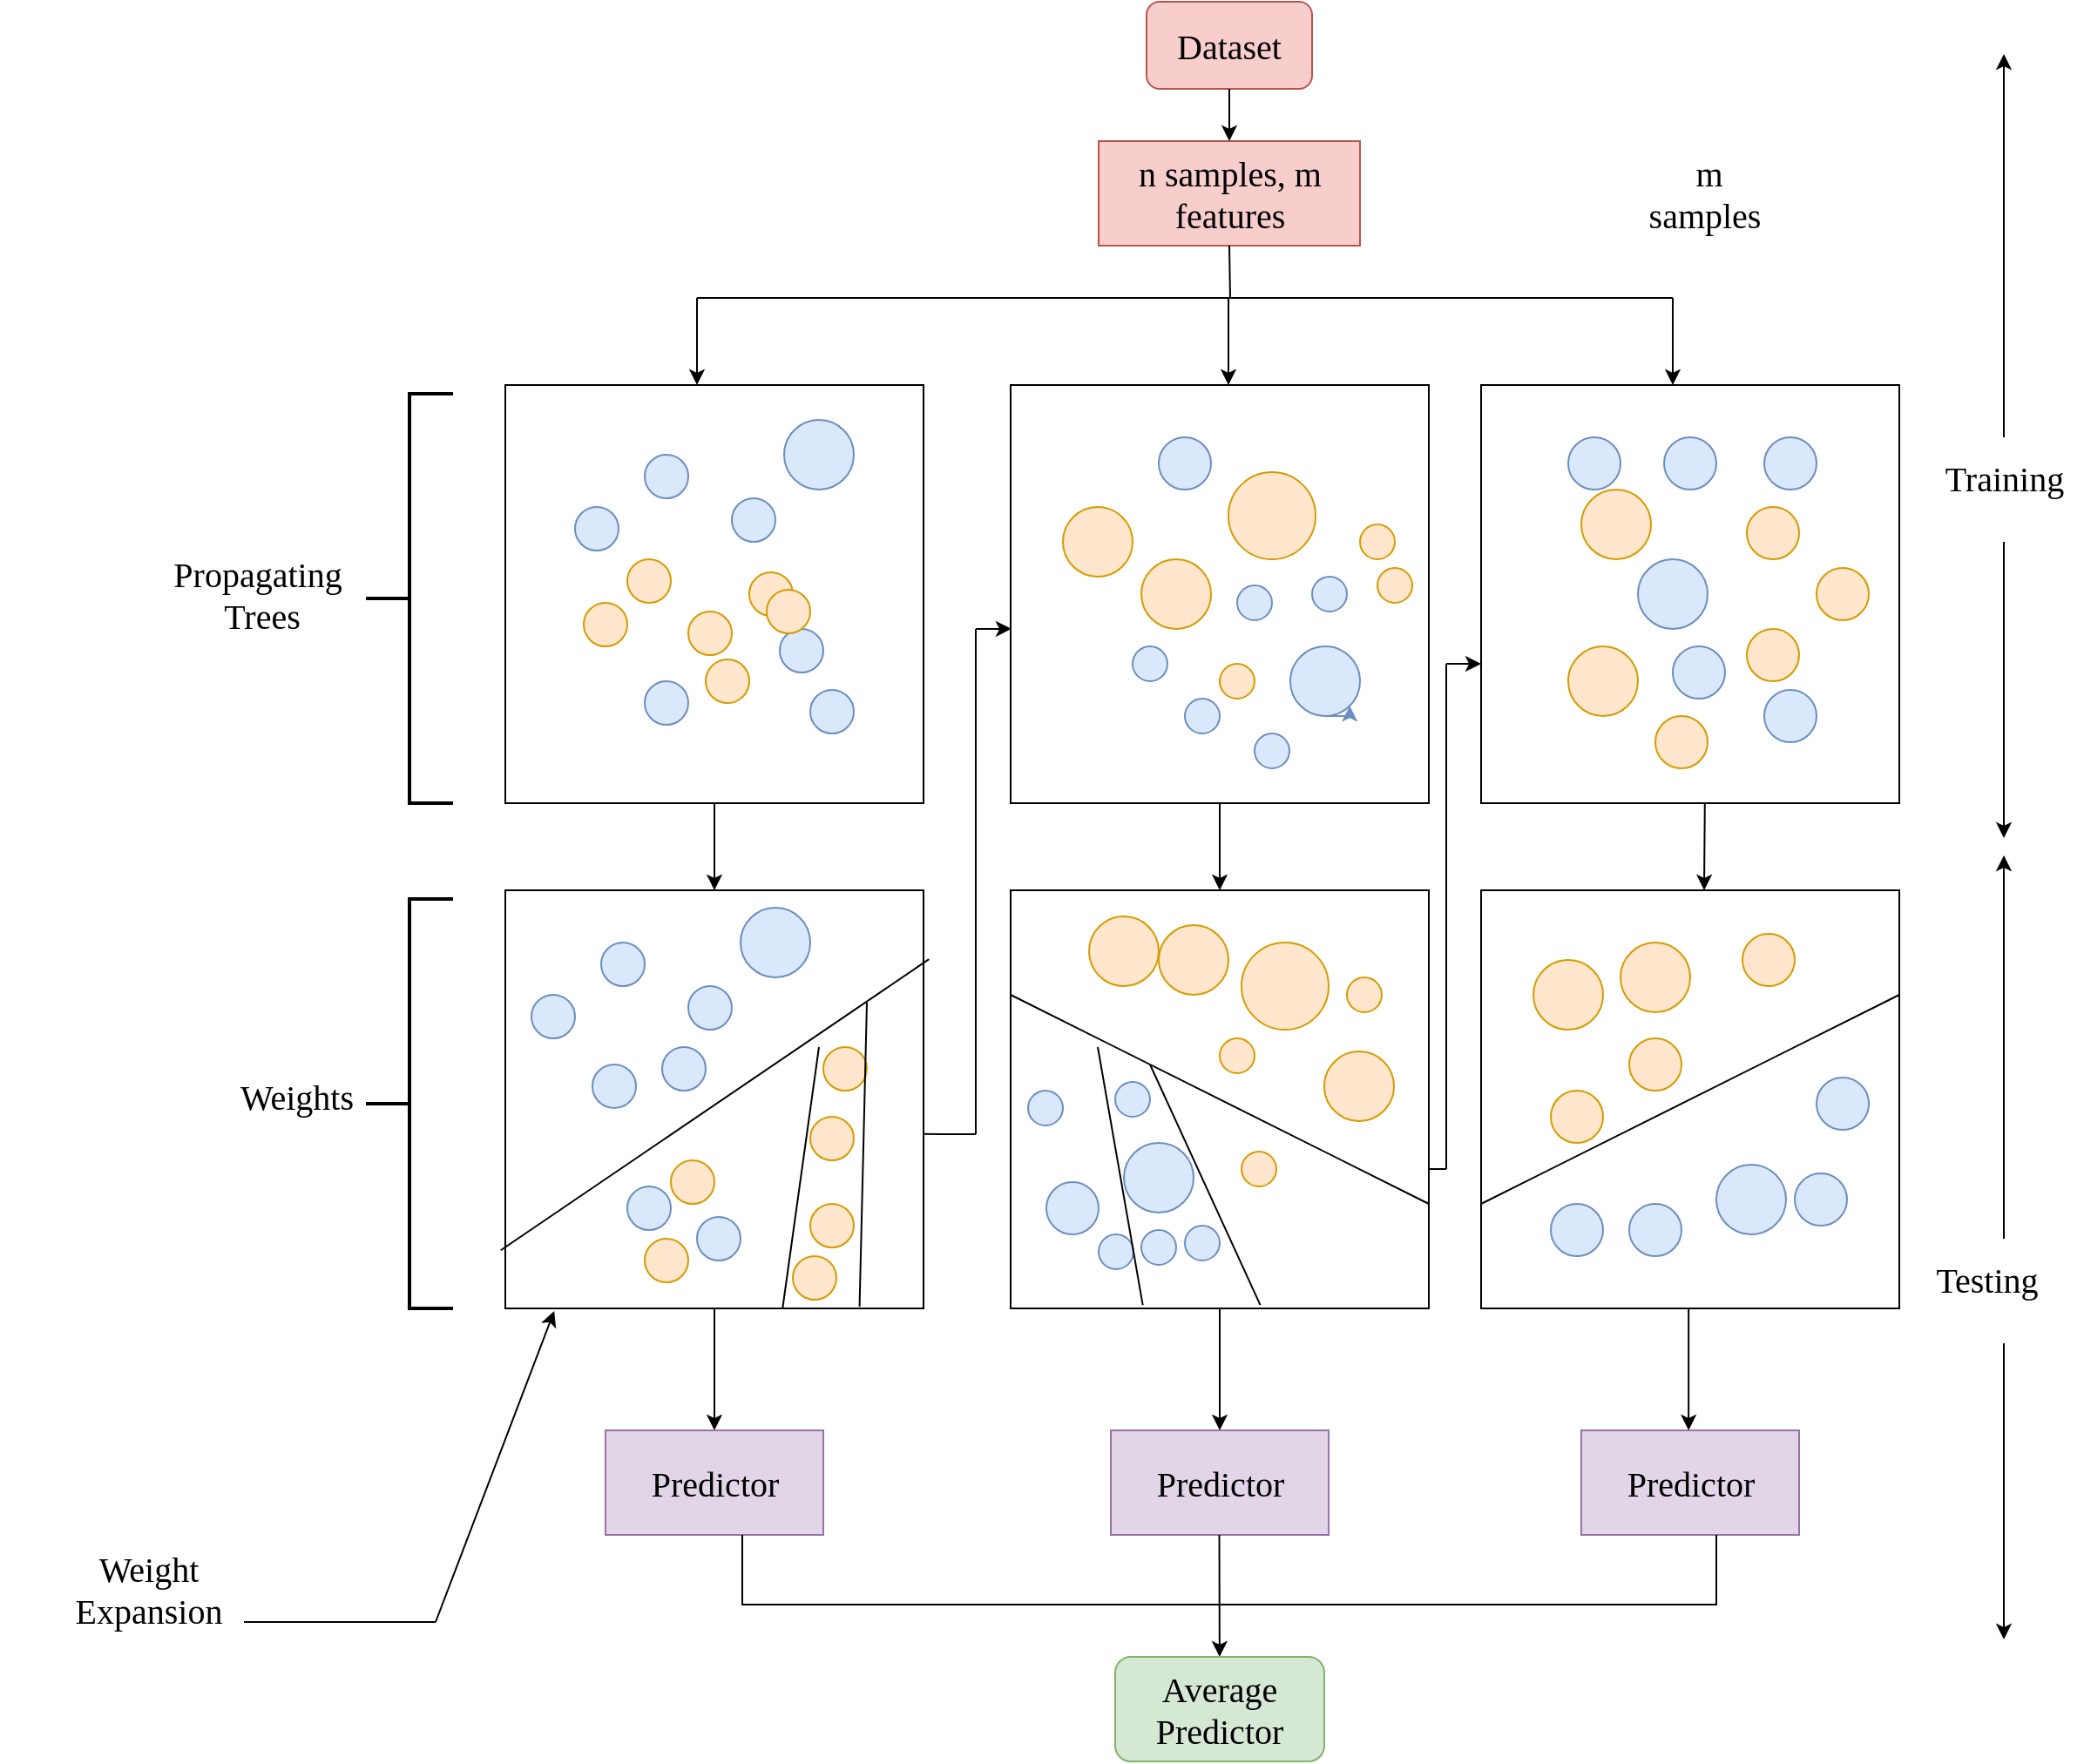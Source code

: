 <mxfile version="24.7.12" pages="2">
  <diagram name="Page-1" id="Qrdw0MIIWuwi0-q94t0X">
    <mxGraphModel grid="1" page="1" gridSize="10" guides="1" tooltips="1" connect="1" arrows="1" fold="1" pageScale="1" pageWidth="850" pageHeight="1100" math="0" shadow="0">
      <root>
        <mxCell id="0" />
        <mxCell id="1" parent="0" />
        <mxCell id="Gk5NOX8_olLhDDps-DHP-2" value="&lt;font face=&quot;Times New Roman&quot;&gt;&lt;span style=&quot;font-size: 20px;&quot;&gt;n samples, m features&lt;/span&gt;&lt;/font&gt;" style="rounded=0;whiteSpace=wrap;html=1;fillColor=#f8cecc;strokeColor=#b85450;" vertex="1" parent="1">
          <mxGeometry x="350.5" y="130" width="150" height="60" as="geometry" />
        </mxCell>
        <mxCell id="Gk5NOX8_olLhDDps-DHP-3" value="&lt;font face=&quot;Times New Roman&quot;&gt;&lt;span style=&quot;font-size: 20px;&quot;&gt;Dataset&lt;/span&gt;&lt;/font&gt;" style="rounded=1;whiteSpace=wrap;html=1;fillColor=#f8cecc;strokeColor=#b85450;" vertex="1" parent="1">
          <mxGeometry x="378" y="50" width="95" height="50" as="geometry" />
        </mxCell>
        <mxCell id="Gk5NOX8_olLhDDps-DHP-4" value="" style="endArrow=none;html=1;rounded=0;entryX=0.5;entryY=1;entryDx=0;entryDy=0;" edge="1" parent="1" target="Gk5NOX8_olLhDDps-DHP-2">
          <mxGeometry width="50" height="50" relative="1" as="geometry">
            <mxPoint x="426" y="220" as="sourcePoint" />
            <mxPoint x="450" y="200" as="targetPoint" />
          </mxGeometry>
        </mxCell>
        <mxCell id="Gk5NOX8_olLhDDps-DHP-5" value="" style="endArrow=none;html=1;rounded=0;" edge="1" parent="1">
          <mxGeometry width="50" height="50" relative="1" as="geometry">
            <mxPoint x="120" y="220" as="sourcePoint" />
            <mxPoint x="680" y="220" as="targetPoint" />
          </mxGeometry>
        </mxCell>
        <mxCell id="Gk5NOX8_olLhDDps-DHP-7" value="" style="endArrow=classic;html=1;rounded=0;" edge="1" parent="1">
          <mxGeometry width="50" height="50" relative="1" as="geometry">
            <mxPoint x="425" y="220" as="sourcePoint" />
            <mxPoint x="425" y="270" as="targetPoint" />
          </mxGeometry>
        </mxCell>
        <mxCell id="Gk5NOX8_olLhDDps-DHP-8" value="" style="endArrow=classic;html=1;rounded=0;" edge="1" parent="1">
          <mxGeometry width="50" height="50" relative="1" as="geometry">
            <mxPoint x="680" y="220" as="sourcePoint" />
            <mxPoint x="680" y="270" as="targetPoint" />
          </mxGeometry>
        </mxCell>
        <mxCell id="Gk5NOX8_olLhDDps-DHP-9" value="" style="endArrow=classic;html=1;rounded=0;" edge="1" parent="1">
          <mxGeometry width="50" height="50" relative="1" as="geometry">
            <mxPoint x="120" y="220" as="sourcePoint" />
            <mxPoint x="120" y="270" as="targetPoint" />
          </mxGeometry>
        </mxCell>
        <mxCell id="Gk5NOX8_olLhDDps-DHP-10" value="" style="whiteSpace=wrap;html=1;aspect=fixed;" vertex="1" parent="1">
          <mxGeometry x="10" y="270" width="240" height="240" as="geometry" />
        </mxCell>
        <mxCell id="Gk5NOX8_olLhDDps-DHP-11" value="" style="whiteSpace=wrap;html=1;aspect=fixed;" vertex="1" parent="1">
          <mxGeometry x="300" y="270" width="240" height="240" as="geometry" />
        </mxCell>
        <mxCell id="Gk5NOX8_olLhDDps-DHP-12" value="" style="whiteSpace=wrap;html=1;aspect=fixed;" vertex="1" parent="1">
          <mxGeometry x="570" y="270" width="240" height="240" as="geometry" />
        </mxCell>
        <mxCell id="Gk5NOX8_olLhDDps-DHP-13" value="" style="endArrow=classic;html=1;rounded=0;exitX=0.5;exitY=1;exitDx=0;exitDy=0;entryX=0.5;entryY=0;entryDx=0;entryDy=0;" edge="1" parent="1" source="Gk5NOX8_olLhDDps-DHP-3" target="Gk5NOX8_olLhDDps-DHP-2">
          <mxGeometry width="50" height="50" relative="1" as="geometry">
            <mxPoint x="400" y="250" as="sourcePoint" />
            <mxPoint x="450" y="200" as="targetPoint" />
          </mxGeometry>
        </mxCell>
        <mxCell id="Gk5NOX8_olLhDDps-DHP-14" value="" style="whiteSpace=wrap;html=1;aspect=fixed;" vertex="1" parent="1">
          <mxGeometry x="10" y="560" width="240" height="240" as="geometry" />
        </mxCell>
        <mxCell id="Gk5NOX8_olLhDDps-DHP-15" value="" style="whiteSpace=wrap;html=1;aspect=fixed;" vertex="1" parent="1">
          <mxGeometry x="300" y="560" width="240" height="240" as="geometry" />
        </mxCell>
        <mxCell id="Gk5NOX8_olLhDDps-DHP-16" value="" style="whiteSpace=wrap;html=1;aspect=fixed;" vertex="1" parent="1">
          <mxGeometry x="570" y="560" width="240" height="240" as="geometry" />
        </mxCell>
        <mxCell id="Gk5NOX8_olLhDDps-DHP-17" value="" style="endArrow=classic;html=1;rounded=0;exitX=0.5;exitY=1;exitDx=0;exitDy=0;entryX=0.5;entryY=0;entryDx=0;entryDy=0;" edge="1" parent="1" source="Gk5NOX8_olLhDDps-DHP-10" target="Gk5NOX8_olLhDDps-DHP-14">
          <mxGeometry width="50" height="50" relative="1" as="geometry">
            <mxPoint x="220" y="460" as="sourcePoint" />
            <mxPoint x="270" y="410" as="targetPoint" />
          </mxGeometry>
        </mxCell>
        <mxCell id="Gk5NOX8_olLhDDps-DHP-18" value="" style="endArrow=classic;html=1;rounded=0;exitX=0.5;exitY=1;exitDx=0;exitDy=0;" edge="1" parent="1" source="Gk5NOX8_olLhDDps-DHP-11" target="Gk5NOX8_olLhDDps-DHP-15">
          <mxGeometry width="50" height="50" relative="1" as="geometry">
            <mxPoint x="140" y="520" as="sourcePoint" />
            <mxPoint x="140" y="570" as="targetPoint" />
          </mxGeometry>
        </mxCell>
        <mxCell id="Gk5NOX8_olLhDDps-DHP-19" value="" style="endArrow=classic;html=1;rounded=0;exitX=0.535;exitY=0.998;exitDx=0;exitDy=0;exitPerimeter=0;" edge="1" parent="1" source="Gk5NOX8_olLhDDps-DHP-12">
          <mxGeometry width="50" height="50" relative="1" as="geometry">
            <mxPoint x="710" y="512" as="sourcePoint" />
            <mxPoint x="698" y="560" as="targetPoint" />
          </mxGeometry>
        </mxCell>
        <mxCell id="Gk5NOX8_olLhDDps-DHP-20" value="" style="endArrow=classic;html=1;rounded=0;entryX=0.002;entryY=0.583;entryDx=0;entryDy=0;entryPerimeter=0;" edge="1" parent="1" target="Gk5NOX8_olLhDDps-DHP-11">
          <mxGeometry width="50" height="50" relative="1" as="geometry">
            <mxPoint x="280" y="410" as="sourcePoint" />
            <mxPoint x="300" y="420" as="targetPoint" />
          </mxGeometry>
        </mxCell>
        <mxCell id="Gk5NOX8_olLhDDps-DHP-21" value="" style="endArrow=classic;html=1;rounded=0;exitX=0.5;exitY=1;exitDx=0;exitDy=0;" edge="1" parent="1" source="Gk5NOX8_olLhDDps-DHP-14">
          <mxGeometry width="50" height="50" relative="1" as="geometry">
            <mxPoint x="470" y="550" as="sourcePoint" />
            <mxPoint x="130" y="870" as="targetPoint" />
          </mxGeometry>
        </mxCell>
        <mxCell id="Gk5NOX8_olLhDDps-DHP-23" value="" style="endArrow=none;html=1;rounded=0;exitX=0.998;exitY=0.583;exitDx=0;exitDy=0;exitPerimeter=0;" edge="1" parent="1" source="Gk5NOX8_olLhDDps-DHP-14">
          <mxGeometry width="50" height="50" relative="1" as="geometry">
            <mxPoint x="460" y="620" as="sourcePoint" />
            <mxPoint x="280" y="700" as="targetPoint" />
            <Array as="points">
              <mxPoint x="260" y="700" />
            </Array>
          </mxGeometry>
        </mxCell>
        <mxCell id="Gk5NOX8_olLhDDps-DHP-26" value="" style="endArrow=none;html=1;rounded=0;" edge="1" parent="1">
          <mxGeometry width="50" height="50" relative="1" as="geometry">
            <mxPoint x="280" y="700" as="sourcePoint" />
            <mxPoint x="280" y="410" as="targetPoint" />
          </mxGeometry>
        </mxCell>
        <mxCell id="Gk5NOX8_olLhDDps-DHP-27" value="" style="endArrow=none;html=1;rounded=0;" edge="1" parent="1">
          <mxGeometry width="50" height="50" relative="1" as="geometry">
            <mxPoint x="540" y="720" as="sourcePoint" />
            <mxPoint x="550" y="720" as="targetPoint" />
            <Array as="points" />
          </mxGeometry>
        </mxCell>
        <mxCell id="Gk5NOX8_olLhDDps-DHP-28" value="" style="endArrow=none;html=1;rounded=0;" edge="1" parent="1">
          <mxGeometry width="50" height="50" relative="1" as="geometry">
            <mxPoint x="550" y="720" as="sourcePoint" />
            <mxPoint x="550" y="430" as="targetPoint" />
          </mxGeometry>
        </mxCell>
        <mxCell id="Gk5NOX8_olLhDDps-DHP-29" value="" style="endArrow=classic;html=1;rounded=0;entryX=0.002;entryY=0.583;entryDx=0;entryDy=0;entryPerimeter=0;" edge="1" parent="1">
          <mxGeometry width="50" height="50" relative="1" as="geometry">
            <mxPoint x="550" y="430" as="sourcePoint" />
            <mxPoint x="570" y="430" as="targetPoint" />
          </mxGeometry>
        </mxCell>
        <mxCell id="Gk5NOX8_olLhDDps-DHP-30" value="" style="endArrow=classic;html=1;rounded=0;exitX=0.5;exitY=1;exitDx=0;exitDy=0;" edge="1" parent="1" source="Gk5NOX8_olLhDDps-DHP-15">
          <mxGeometry width="50" height="50" relative="1" as="geometry">
            <mxPoint x="140" y="810" as="sourcePoint" />
            <mxPoint x="420" y="870" as="targetPoint" />
          </mxGeometry>
        </mxCell>
        <mxCell id="Gk5NOX8_olLhDDps-DHP-32" value="" style="endArrow=classic;html=1;rounded=0;exitX=0.5;exitY=1;exitDx=0;exitDy=0;" edge="1" parent="1">
          <mxGeometry width="50" height="50" relative="1" as="geometry">
            <mxPoint x="689.09" y="800" as="sourcePoint" />
            <mxPoint x="689.09" y="870" as="targetPoint" />
          </mxGeometry>
        </mxCell>
        <mxCell id="Gk5NOX8_olLhDDps-DHP-33" value="&lt;span style=&quot;font-family: &amp;quot;Times New Roman&amp;quot;; font-size: 20px;&quot;&gt;Predictor&lt;/span&gt;" style="rounded=0;whiteSpace=wrap;html=1;fillColor=#e1d5e7;strokeColor=#9673a6;" vertex="1" parent="1">
          <mxGeometry x="357.5" y="870" width="125" height="60" as="geometry" />
        </mxCell>
        <mxCell id="Gk5NOX8_olLhDDps-DHP-34" value="&lt;span style=&quot;font-family: &amp;quot;Times New Roman&amp;quot;; font-size: 20px;&quot;&gt;Predictor&lt;/span&gt;" style="rounded=0;whiteSpace=wrap;html=1;fillColor=#e1d5e7;strokeColor=#9673a6;" vertex="1" parent="1">
          <mxGeometry x="627.5" y="870" width="125" height="60" as="geometry" />
        </mxCell>
        <mxCell id="Gk5NOX8_olLhDDps-DHP-35" value="&lt;font face=&quot;Times New Roman&quot; style=&quot;font-size: 20px;&quot;&gt;Predictor&lt;/font&gt;" style="rounded=0;whiteSpace=wrap;html=1;fillColor=#e1d5e7;strokeColor=#9673a6;" vertex="1" parent="1">
          <mxGeometry x="67.5" y="870" width="125" height="60" as="geometry" />
        </mxCell>
        <mxCell id="Gk5NOX8_olLhDDps-DHP-36" value="" style="endArrow=none;html=1;rounded=0;" edge="1" parent="1">
          <mxGeometry width="50" height="50" relative="1" as="geometry">
            <mxPoint x="145.5" y="970" as="sourcePoint" />
            <mxPoint x="705.5" y="970" as="targetPoint" />
          </mxGeometry>
        </mxCell>
        <mxCell id="Gk5NOX8_olLhDDps-DHP-37" value="" style="endArrow=none;html=1;rounded=0;" edge="1" parent="1">
          <mxGeometry width="50" height="50" relative="1" as="geometry">
            <mxPoint x="705" y="930" as="sourcePoint" />
            <mxPoint x="705" y="970" as="targetPoint" />
          </mxGeometry>
        </mxCell>
        <mxCell id="Gk5NOX8_olLhDDps-DHP-38" value="" style="endArrow=none;html=1;rounded=0;" edge="1" parent="1">
          <mxGeometry width="50" height="50" relative="1" as="geometry">
            <mxPoint x="146" y="930" as="sourcePoint" />
            <mxPoint x="146" y="970" as="targetPoint" />
          </mxGeometry>
        </mxCell>
        <mxCell id="Gk5NOX8_olLhDDps-DHP-40" value="" style="endArrow=classic;html=1;rounded=0;exitX=0.5;exitY=1;exitDx=0;exitDy=0;" edge="1" parent="1" target="Gk5NOX8_olLhDDps-DHP-41">
          <mxGeometry width="50" height="50" relative="1" as="geometry">
            <mxPoint x="419.76" y="930" as="sourcePoint" />
            <mxPoint x="419.76" y="1000" as="targetPoint" />
          </mxGeometry>
        </mxCell>
        <mxCell id="Gk5NOX8_olLhDDps-DHP-41" value="&lt;span style=&quot;font-family: &amp;quot;Times New Roman&amp;quot;; font-size: 20px;&quot;&gt;Average Predictor&lt;/span&gt;" style="rounded=1;whiteSpace=wrap;html=1;fillColor=#d5e8d4;strokeColor=#82b366;" vertex="1" parent="1">
          <mxGeometry x="360" y="1000" width="120" height="60" as="geometry" />
        </mxCell>
        <mxCell id="Gk5NOX8_olLhDDps-DHP-42" value="" style="ellipse;whiteSpace=wrap;html=1;aspect=fixed;fillColor=#ffe6cc;strokeColor=#d79b00;" vertex="1" parent="1">
          <mxGeometry x="420" y="430" width="20" height="20" as="geometry" />
        </mxCell>
        <mxCell id="Gk5NOX8_olLhDDps-DHP-43" value="" style="ellipse;whiteSpace=wrap;html=1;aspect=fixed;fillColor=#dae8fc;strokeColor=#6c8ebf;" vertex="1" parent="1">
          <mxGeometry x="460.5" y="420" width="40" height="40" as="geometry" />
        </mxCell>
        <mxCell id="Gk5NOX8_olLhDDps-DHP-45" value="" style="ellipse;whiteSpace=wrap;html=1;aspect=fixed;fillColor=#dae8fc;strokeColor=#6c8ebf;" vertex="1" parent="1">
          <mxGeometry x="370" y="420" width="20" height="20" as="geometry" />
        </mxCell>
        <mxCell id="Gk5NOX8_olLhDDps-DHP-47" value="" style="ellipse;whiteSpace=wrap;html=1;aspect=fixed;fillColor=#dae8fc;strokeColor=#6c8ebf;" vertex="1" parent="1">
          <mxGeometry x="400" y="450" width="20" height="20" as="geometry" />
        </mxCell>
        <mxCell id="Gk5NOX8_olLhDDps-DHP-49" value="" style="ellipse;whiteSpace=wrap;html=1;aspect=fixed;fillColor=#ffe6cc;strokeColor=#d79b00;" vertex="1" parent="1">
          <mxGeometry x="425" y="320" width="50" height="50" as="geometry" />
        </mxCell>
        <mxCell id="Gk5NOX8_olLhDDps-DHP-50" value="" style="ellipse;whiteSpace=wrap;html=1;aspect=fixed;fillColor=#dae8fc;strokeColor=#6c8ebf;" vertex="1" parent="1">
          <mxGeometry x="385" y="300" width="30" height="30" as="geometry" />
        </mxCell>
        <mxCell id="Gk5NOX8_olLhDDps-DHP-51" value="" style="ellipse;whiteSpace=wrap;html=1;aspect=fixed;fillColor=#ffe6cc;strokeColor=#d79b00;" vertex="1" parent="1">
          <mxGeometry x="330" y="340" width="40" height="40" as="geometry" />
        </mxCell>
        <mxCell id="Gk5NOX8_olLhDDps-DHP-52" value="" style="ellipse;whiteSpace=wrap;html=1;aspect=fixed;fillColor=#dae8fc;strokeColor=#6c8ebf;" vertex="1" parent="1">
          <mxGeometry x="440" y="470" width="20" height="20" as="geometry" />
        </mxCell>
        <mxCell id="Gk5NOX8_olLhDDps-DHP-53" value="" style="ellipse;whiteSpace=wrap;html=1;aspect=fixed;fillColor=#ffe6cc;strokeColor=#d79b00;" vertex="1" parent="1">
          <mxGeometry x="375" y="370" width="40" height="40" as="geometry" />
        </mxCell>
        <mxCell id="Gk5NOX8_olLhDDps-DHP-54" value="" style="ellipse;whiteSpace=wrap;html=1;aspect=fixed;fillColor=#ffe6cc;strokeColor=#d79b00;" vertex="1" parent="1">
          <mxGeometry x="627.5" y="330" width="40" height="40" as="geometry" />
        </mxCell>
        <mxCell id="Gk5NOX8_olLhDDps-DHP-55" value="" style="ellipse;whiteSpace=wrap;html=1;aspect=fixed;fillColor=#dae8fc;strokeColor=#6c8ebf;" vertex="1" parent="1">
          <mxGeometry x="660" y="370" width="40" height="40" as="geometry" />
        </mxCell>
        <mxCell id="Gk5NOX8_olLhDDps-DHP-56" value="" style="ellipse;whiteSpace=wrap;html=1;aspect=fixed;fillColor=#ffe6cc;strokeColor=#d79b00;direction=north;" vertex="1" parent="1">
          <mxGeometry x="620" y="420" width="40" height="40" as="geometry" />
        </mxCell>
        <mxCell id="Gk5NOX8_olLhDDps-DHP-57" value="" style="ellipse;whiteSpace=wrap;html=1;aspect=fixed;fillColor=#dae8fc;strokeColor=#6c8ebf;" vertex="1" parent="1">
          <mxGeometry x="680" y="420" width="30" height="30" as="geometry" />
        </mxCell>
        <mxCell id="Gk5NOX8_olLhDDps-DHP-58" value="" style="ellipse;whiteSpace=wrap;html=1;aspect=fixed;fillColor=#ffe6cc;strokeColor=#d79b00;" vertex="1" parent="1">
          <mxGeometry x="722.5" y="410" width="30" height="30" as="geometry" />
        </mxCell>
        <mxCell id="Gk5NOX8_olLhDDps-DHP-59" value="" style="ellipse;whiteSpace=wrap;html=1;aspect=fixed;fillColor=#dae8fc;strokeColor=#6c8ebf;" vertex="1" parent="1">
          <mxGeometry x="732.5" y="445" width="30" height="30" as="geometry" />
        </mxCell>
        <mxCell id="Gk5NOX8_olLhDDps-DHP-60" value="" style="ellipse;whiteSpace=wrap;html=1;aspect=fixed;fillColor=#ffe6cc;strokeColor=#d79b00;" vertex="1" parent="1">
          <mxGeometry x="722.5" y="340" width="30" height="30" as="geometry" />
        </mxCell>
        <mxCell id="Gk5NOX8_olLhDDps-DHP-61" value="" style="ellipse;whiteSpace=wrap;html=1;aspect=fixed;fillColor=#dae8fc;strokeColor=#6c8ebf;" vertex="1" parent="1">
          <mxGeometry x="675" y="300" width="30" height="30" as="geometry" />
        </mxCell>
        <mxCell id="Gk5NOX8_olLhDDps-DHP-62" value="" style="ellipse;whiteSpace=wrap;html=1;aspect=fixed;fillColor=#dae8fc;strokeColor=#6c8ebf;" vertex="1" parent="1">
          <mxGeometry x="620" y="300" width="30" height="30" as="geometry" />
        </mxCell>
        <mxCell id="Gk5NOX8_olLhDDps-DHP-63" value="" style="ellipse;whiteSpace=wrap;html=1;aspect=fixed;fillColor=#dae8fc;strokeColor=#6c8ebf;" vertex="1" parent="1">
          <mxGeometry x="732.5" y="300" width="30" height="30" as="geometry" />
        </mxCell>
        <mxCell id="Gk5NOX8_olLhDDps-DHP-64" value="" style="ellipse;whiteSpace=wrap;html=1;aspect=fixed;fillColor=#ffe6cc;strokeColor=#d79b00;" vertex="1" parent="1">
          <mxGeometry x="762.5" y="375" width="30" height="30" as="geometry" />
        </mxCell>
        <mxCell id="Gk5NOX8_olLhDDps-DHP-65" value="" style="ellipse;whiteSpace=wrap;html=1;aspect=fixed;fillColor=#ffe6cc;strokeColor=#d79b00;" vertex="1" parent="1">
          <mxGeometry x="670" y="460" width="30" height="30" as="geometry" />
        </mxCell>
        <mxCell id="Gk5NOX8_olLhDDps-DHP-66" value="" style="ellipse;whiteSpace=wrap;html=1;aspect=fixed;fillColor=#dae8fc;strokeColor=#6c8ebf;" vertex="1" parent="1">
          <mxGeometry x="430" y="385" width="20" height="20" as="geometry" />
        </mxCell>
        <mxCell id="Gk5NOX8_olLhDDps-DHP-67" value="" style="ellipse;whiteSpace=wrap;html=1;aspect=fixed;fillColor=#dae8fc;strokeColor=#6c8ebf;" vertex="1" parent="1">
          <mxGeometry x="473" y="380" width="20" height="20" as="geometry" />
        </mxCell>
        <mxCell id="Gk5NOX8_olLhDDps-DHP-68" value="" style="ellipse;whiteSpace=wrap;html=1;aspect=fixed;fillColor=#ffe6cc;strokeColor=#d79b00;" vertex="1" parent="1">
          <mxGeometry x="500.5" y="350" width="20" height="20" as="geometry" />
        </mxCell>
        <mxCell id="Gk5NOX8_olLhDDps-DHP-69" value="" style="ellipse;whiteSpace=wrap;html=1;aspect=fixed;fillColor=#ffe6cc;strokeColor=#d79b00;" vertex="1" parent="1">
          <mxGeometry x="510.5" y="375" width="20" height="20" as="geometry" />
        </mxCell>
        <mxCell id="Gk5NOX8_olLhDDps-DHP-70" value="" style="ellipse;whiteSpace=wrap;html=1;aspect=fixed;fillColor=#dae8fc;strokeColor=#6c8ebf;" vertex="1" parent="1">
          <mxGeometry x="170" y="290" width="40" height="40" as="geometry" />
        </mxCell>
        <mxCell id="Gk5NOX8_olLhDDps-DHP-71" value="" style="ellipse;whiteSpace=wrap;html=1;aspect=fixed;fillColor=#dae8fc;strokeColor=#6c8ebf;" vertex="1" parent="1">
          <mxGeometry x="140" y="335" width="25" height="25" as="geometry" />
        </mxCell>
        <mxCell id="Gk5NOX8_olLhDDps-DHP-72" value="" style="ellipse;whiteSpace=wrap;html=1;aspect=fixed;fillColor=#ffe6cc;strokeColor=#d79b00;" vertex="1" parent="1">
          <mxGeometry x="150" y="377.5" width="25" height="25" as="geometry" />
        </mxCell>
        <mxCell id="Gk5NOX8_olLhDDps-DHP-73" value="" style="ellipse;whiteSpace=wrap;html=1;aspect=fixed;fillColor=#dae8fc;strokeColor=#6c8ebf;" vertex="1" parent="1">
          <mxGeometry x="167.5" y="410" width="25" height="25" as="geometry" />
        </mxCell>
        <mxCell id="Gk5NOX8_olLhDDps-DHP-74" value="" style="ellipse;whiteSpace=wrap;html=1;aspect=fixed;fillColor=#dae8fc;strokeColor=#6c8ebf;" vertex="1" parent="1">
          <mxGeometry x="185" y="445" width="25" height="25" as="geometry" />
        </mxCell>
        <mxCell id="Gk5NOX8_olLhDDps-DHP-75" value="" style="ellipse;whiteSpace=wrap;html=1;aspect=fixed;fillColor=#ffe6cc;strokeColor=#d79b00;" vertex="1" parent="1">
          <mxGeometry x="115" y="400" width="25" height="25" as="geometry" />
        </mxCell>
        <mxCell id="Gk5NOX8_olLhDDps-DHP-76" value="" style="ellipse;whiteSpace=wrap;html=1;aspect=fixed;fillColor=#dae8fc;strokeColor=#6c8ebf;" vertex="1" parent="1">
          <mxGeometry x="90" y="440" width="25" height="25" as="geometry" />
        </mxCell>
        <mxCell id="Gk5NOX8_olLhDDps-DHP-77" value="" style="ellipse;whiteSpace=wrap;html=1;aspect=fixed;fillColor=#ffe6cc;strokeColor=#d79b00;" vertex="1" parent="1">
          <mxGeometry x="80" y="370" width="25" height="25" as="geometry" />
        </mxCell>
        <mxCell id="Gk5NOX8_olLhDDps-DHP-78" value="" style="ellipse;whiteSpace=wrap;html=1;aspect=fixed;fillColor=#dae8fc;strokeColor=#6c8ebf;" vertex="1" parent="1">
          <mxGeometry x="90" y="310" width="25" height="25" as="geometry" />
        </mxCell>
        <mxCell id="Gk5NOX8_olLhDDps-DHP-79" value="" style="ellipse;whiteSpace=wrap;html=1;aspect=fixed;fillColor=#dae8fc;strokeColor=#6c8ebf;" vertex="1" parent="1">
          <mxGeometry x="50" y="340" width="25" height="25" as="geometry" />
        </mxCell>
        <mxCell id="Gk5NOX8_olLhDDps-DHP-80" style="edgeStyle=orthogonalEdgeStyle;rounded=0;orthogonalLoop=1;jettySize=auto;html=1;exitX=0.5;exitY=1;exitDx=0;exitDy=0;entryX=1;entryY=1;entryDx=0;entryDy=0;fillColor=#dae8fc;strokeColor=#6c8ebf;" edge="1" parent="1" source="Gk5NOX8_olLhDDps-DHP-43" target="Gk5NOX8_olLhDDps-DHP-43">
          <mxGeometry relative="1" as="geometry" />
        </mxCell>
        <mxCell id="Gk5NOX8_olLhDDps-DHP-81" value="" style="endArrow=none;html=1;rounded=0;exitX=-0.011;exitY=0.861;exitDx=0;exitDy=0;exitPerimeter=0;entryX=1.013;entryY=0.165;entryDx=0;entryDy=0;entryPerimeter=0;" edge="1" parent="1" source="Gk5NOX8_olLhDDps-DHP-14" target="Gk5NOX8_olLhDDps-DHP-14">
          <mxGeometry width="50" height="50" relative="1" as="geometry">
            <mxPoint x="440" y="640" as="sourcePoint" />
            <mxPoint x="490" y="590" as="targetPoint" />
          </mxGeometry>
        </mxCell>
        <mxCell id="Gk5NOX8_olLhDDps-DHP-82" value="" style="endArrow=none;html=1;rounded=0;exitX=1;exitY=0.75;exitDx=0;exitDy=0;entryX=0;entryY=0.25;entryDx=0;entryDy=0;" edge="1" parent="1" source="Gk5NOX8_olLhDDps-DHP-15" target="Gk5NOX8_olLhDDps-DHP-15">
          <mxGeometry width="50" height="50" relative="1" as="geometry">
            <mxPoint x="17" y="777" as="sourcePoint" />
            <mxPoint x="263" y="610" as="targetPoint" />
          </mxGeometry>
        </mxCell>
        <mxCell id="Gk5NOX8_olLhDDps-DHP-83" value="" style="endArrow=none;html=1;rounded=0;exitX=0;exitY=0.75;exitDx=0;exitDy=0;entryX=1;entryY=0.25;entryDx=0;entryDy=0;" edge="1" parent="1" source="Gk5NOX8_olLhDDps-DHP-16" target="Gk5NOX8_olLhDDps-DHP-16">
          <mxGeometry width="50" height="50" relative="1" as="geometry">
            <mxPoint x="550" y="750" as="sourcePoint" />
            <mxPoint x="310" y="630" as="targetPoint" />
          </mxGeometry>
        </mxCell>
        <mxCell id="Gk5NOX8_olLhDDps-DHP-84" value="" style="ellipse;whiteSpace=wrap;html=1;aspect=fixed;fillColor=#dae8fc;strokeColor=#6c8ebf;" vertex="1" parent="1">
          <mxGeometry x="145" y="570" width="40" height="40" as="geometry" />
        </mxCell>
        <mxCell id="Gk5NOX8_olLhDDps-DHP-85" value="" style="ellipse;whiteSpace=wrap;html=1;aspect=fixed;fillColor=#dae8fc;strokeColor=#6c8ebf;" vertex="1" parent="1">
          <mxGeometry x="115" y="615" width="25" height="25" as="geometry" />
        </mxCell>
        <mxCell id="Gk5NOX8_olLhDDps-DHP-86" value="" style="ellipse;whiteSpace=wrap;html=1;aspect=fixed;fillColor=#dae8fc;strokeColor=#6c8ebf;" vertex="1" parent="1">
          <mxGeometry x="100" y="650" width="25" height="25" as="geometry" />
        </mxCell>
        <mxCell id="Gk5NOX8_olLhDDps-DHP-87" value="" style="ellipse;whiteSpace=wrap;html=1;aspect=fixed;fillColor=#dae8fc;strokeColor=#6c8ebf;" vertex="1" parent="1">
          <mxGeometry x="60" y="660" width="25" height="25" as="geometry" />
        </mxCell>
        <mxCell id="Gk5NOX8_olLhDDps-DHP-88" value="" style="ellipse;whiteSpace=wrap;html=1;aspect=fixed;fillColor=#dae8fc;strokeColor=#6c8ebf;" vertex="1" parent="1">
          <mxGeometry x="80" y="730" width="25" height="25" as="geometry" />
        </mxCell>
        <mxCell id="Gk5NOX8_olLhDDps-DHP-89" value="" style="ellipse;whiteSpace=wrap;html=1;aspect=fixed;fillColor=#dae8fc;strokeColor=#6c8ebf;" vertex="1" parent="1">
          <mxGeometry x="65" y="590" width="25" height="25" as="geometry" />
        </mxCell>
        <mxCell id="Gk5NOX8_olLhDDps-DHP-90" value="" style="ellipse;whiteSpace=wrap;html=1;aspect=fixed;fillColor=#dae8fc;strokeColor=#6c8ebf;" vertex="1" parent="1">
          <mxGeometry x="25" y="620" width="25" height="25" as="geometry" />
        </mxCell>
        <mxCell id="Gk5NOX8_olLhDDps-DHP-95" value="" style="ellipse;whiteSpace=wrap;html=1;aspect=fixed;fillColor=#ffe6cc;strokeColor=#d79b00;" vertex="1" parent="1">
          <mxGeometry x="160" y="387.5" width="25" height="25" as="geometry" />
        </mxCell>
        <mxCell id="Gk5NOX8_olLhDDps-DHP-96" value="" style="ellipse;whiteSpace=wrap;html=1;aspect=fixed;fillColor=#ffe6cc;strokeColor=#d79b00;rotation=12;" vertex="1" parent="1">
          <mxGeometry x="125" y="427.5" width="25" height="25" as="geometry" />
        </mxCell>
        <mxCell id="Gk5NOX8_olLhDDps-DHP-97" value="" style="ellipse;whiteSpace=wrap;html=1;aspect=fixed;fillColor=#ffe6cc;strokeColor=#d79b00;" vertex="1" parent="1">
          <mxGeometry x="55" y="395" width="25" height="25" as="geometry" />
        </mxCell>
        <mxCell id="Gk5NOX8_olLhDDps-DHP-100" value="" style="ellipse;whiteSpace=wrap;html=1;aspect=fixed;fillColor=#ffe6cc;strokeColor=#d79b00;" vertex="1" parent="1">
          <mxGeometry x="90" y="760" width="25" height="25" as="geometry" />
        </mxCell>
        <mxCell id="Gk5NOX8_olLhDDps-DHP-101" value="" style="ellipse;whiteSpace=wrap;html=1;aspect=fixed;fillColor=#ffe6cc;strokeColor=#d79b00;" vertex="1" parent="1">
          <mxGeometry x="105" y="715" width="25" height="25" as="geometry" />
        </mxCell>
        <mxCell id="Gk5NOX8_olLhDDps-DHP-102" value="" style="ellipse;whiteSpace=wrap;html=1;aspect=fixed;fillColor=#dae8fc;strokeColor=#6c8ebf;" vertex="1" parent="1">
          <mxGeometry x="120" y="747.5" width="25" height="25" as="geometry" />
        </mxCell>
        <mxCell id="Gk5NOX8_olLhDDps-DHP-103" value="" style="ellipse;whiteSpace=wrap;html=1;aspect=fixed;fillColor=#ffe6cc;strokeColor=#d79b00;" vertex="1" parent="1">
          <mxGeometry x="185" y="690" width="25" height="25" as="geometry" />
        </mxCell>
        <mxCell id="Gk5NOX8_olLhDDps-DHP-104" value="" style="ellipse;whiteSpace=wrap;html=1;aspect=fixed;fillColor=#ffe6cc;strokeColor=#d79b00;" vertex="1" parent="1">
          <mxGeometry x="185" y="740" width="25" height="25" as="geometry" />
        </mxCell>
        <mxCell id="Gk5NOX8_olLhDDps-DHP-105" value="" style="ellipse;whiteSpace=wrap;html=1;aspect=fixed;fillColor=#ffe6cc;strokeColor=#d79b00;" vertex="1" parent="1">
          <mxGeometry x="175" y="770" width="25" height="25" as="geometry" />
        </mxCell>
        <mxCell id="Gk5NOX8_olLhDDps-DHP-108" value="" style="ellipse;whiteSpace=wrap;html=1;aspect=fixed;fillColor=#ffe6cc;strokeColor=#d79b00;" vertex="1" parent="1">
          <mxGeometry x="192.5" y="650" width="25" height="25" as="geometry" />
        </mxCell>
        <mxCell id="Gk5NOX8_olLhDDps-DHP-111" value="" style="ellipse;whiteSpace=wrap;html=1;aspect=fixed;fillColor=#ffe6cc;strokeColor=#d79b00;" vertex="1" parent="1">
          <mxGeometry x="432.5" y="590" width="50" height="50" as="geometry" />
        </mxCell>
        <mxCell id="Gk5NOX8_olLhDDps-DHP-112" value="" style="ellipse;whiteSpace=wrap;html=1;aspect=fixed;fillColor=#ffe6cc;strokeColor=#d79b00;" vertex="1" parent="1">
          <mxGeometry x="385" y="580" width="40" height="40" as="geometry" />
        </mxCell>
        <mxCell id="Gk5NOX8_olLhDDps-DHP-113" value="" style="ellipse;whiteSpace=wrap;html=1;aspect=fixed;fillColor=#ffe6cc;strokeColor=#d79b00;" vertex="1" parent="1">
          <mxGeometry x="480" y="652.5" width="40" height="40" as="geometry" />
        </mxCell>
        <mxCell id="Gk5NOX8_olLhDDps-DHP-114" value="" style="ellipse;whiteSpace=wrap;html=1;aspect=fixed;fillColor=#ffe6cc;strokeColor=#d79b00;" vertex="1" parent="1">
          <mxGeometry x="345" y="575" width="40" height="40" as="geometry" />
        </mxCell>
        <mxCell id="Gk5NOX8_olLhDDps-DHP-115" value="" style="ellipse;whiteSpace=wrap;html=1;aspect=fixed;fillColor=#ffe6cc;strokeColor=#d79b00;" vertex="1" parent="1">
          <mxGeometry x="420" y="645" width="20" height="20" as="geometry" />
        </mxCell>
        <mxCell id="Gk5NOX8_olLhDDps-DHP-116" value="" style="ellipse;whiteSpace=wrap;html=1;aspect=fixed;fillColor=#ffe6cc;strokeColor=#d79b00;" vertex="1" parent="1">
          <mxGeometry x="493" y="610" width="20" height="20" as="geometry" />
        </mxCell>
        <mxCell id="Gk5NOX8_olLhDDps-DHP-117" value="" style="ellipse;whiteSpace=wrap;html=1;aspect=fixed;fillColor=#ffe6cc;strokeColor=#d79b00;" vertex="1" parent="1">
          <mxGeometry x="432.5" y="710" width="20" height="20" as="geometry" />
        </mxCell>
        <mxCell id="Gk5NOX8_olLhDDps-DHP-118" value="" style="ellipse;whiteSpace=wrap;html=1;aspect=fixed;fillColor=#dae8fc;strokeColor=#6c8ebf;" vertex="1" parent="1">
          <mxGeometry x="365" y="705" width="40" height="40" as="geometry" />
        </mxCell>
        <mxCell id="Gk5NOX8_olLhDDps-DHP-119" value="" style="ellipse;whiteSpace=wrap;html=1;aspect=fixed;fillColor=#dae8fc;strokeColor=#6c8ebf;" vertex="1" parent="1">
          <mxGeometry x="320.5" y="727.5" width="30" height="30" as="geometry" />
        </mxCell>
        <mxCell id="Gk5NOX8_olLhDDps-DHP-120" value="" style="ellipse;whiteSpace=wrap;html=1;aspect=fixed;fillColor=#dae8fc;strokeColor=#6c8ebf;" vertex="1" parent="1">
          <mxGeometry x="360" y="670" width="20" height="20" as="geometry" />
        </mxCell>
        <mxCell id="Gk5NOX8_olLhDDps-DHP-121" value="" style="ellipse;whiteSpace=wrap;html=1;aspect=fixed;fillColor=#dae8fc;strokeColor=#6c8ebf;" vertex="1" parent="1">
          <mxGeometry x="375" y="755" width="20" height="20" as="geometry" />
        </mxCell>
        <mxCell id="Gk5NOX8_olLhDDps-DHP-122" value="" style="ellipse;whiteSpace=wrap;html=1;aspect=fixed;fillColor=#dae8fc;strokeColor=#6c8ebf;" vertex="1" parent="1">
          <mxGeometry x="350.5" y="757.5" width="20" height="20" as="geometry" />
        </mxCell>
        <mxCell id="Gk5NOX8_olLhDDps-DHP-123" value="" style="ellipse;whiteSpace=wrap;html=1;aspect=fixed;fillColor=#dae8fc;strokeColor=#6c8ebf;" vertex="1" parent="1">
          <mxGeometry x="400" y="752.5" width="20" height="20" as="geometry" />
        </mxCell>
        <mxCell id="Gk5NOX8_olLhDDps-DHP-124" value="" style="ellipse;whiteSpace=wrap;html=1;aspect=fixed;fillColor=#dae8fc;strokeColor=#6c8ebf;" vertex="1" parent="1">
          <mxGeometry x="310" y="675" width="20" height="20" as="geometry" />
        </mxCell>
        <mxCell id="Gk5NOX8_olLhDDps-DHP-126" value="" style="ellipse;whiteSpace=wrap;html=1;aspect=fixed;fillColor=#ffe6cc;strokeColor=#d79b00;direction=north;" vertex="1" parent="1">
          <mxGeometry x="650" y="590" width="40" height="40" as="geometry" />
        </mxCell>
        <mxCell id="Gk5NOX8_olLhDDps-DHP-127" value="" style="ellipse;whiteSpace=wrap;html=1;aspect=fixed;fillColor=#ffe6cc;strokeColor=#d79b00;direction=north;" vertex="1" parent="1">
          <mxGeometry x="600" y="600" width="40" height="40" as="geometry" />
        </mxCell>
        <mxCell id="Gk5NOX8_olLhDDps-DHP-128" value="" style="ellipse;whiteSpace=wrap;html=1;aspect=fixed;fillColor=#ffe6cc;strokeColor=#d79b00;" vertex="1" parent="1">
          <mxGeometry x="720" y="585" width="30" height="30" as="geometry" />
        </mxCell>
        <mxCell id="Gk5NOX8_olLhDDps-DHP-129" value="" style="ellipse;whiteSpace=wrap;html=1;aspect=fixed;fillColor=#ffe6cc;strokeColor=#d79b00;" vertex="1" parent="1">
          <mxGeometry x="655" y="645" width="30" height="30" as="geometry" />
        </mxCell>
        <mxCell id="Gk5NOX8_olLhDDps-DHP-130" value="" style="ellipse;whiteSpace=wrap;html=1;aspect=fixed;fillColor=#ffe6cc;strokeColor=#d79b00;" vertex="1" parent="1">
          <mxGeometry x="610" y="675" width="30" height="30" as="geometry" />
        </mxCell>
        <mxCell id="Gk5NOX8_olLhDDps-DHP-131" value="" style="ellipse;whiteSpace=wrap;html=1;aspect=fixed;fillColor=#dae8fc;strokeColor=#6c8ebf;" vertex="1" parent="1">
          <mxGeometry x="705" y="717.5" width="40" height="40" as="geometry" />
        </mxCell>
        <mxCell id="Gk5NOX8_olLhDDps-DHP-132" value="" style="ellipse;whiteSpace=wrap;html=1;aspect=fixed;fillColor=#dae8fc;strokeColor=#6c8ebf;" vertex="1" parent="1">
          <mxGeometry x="655" y="740" width="30" height="30" as="geometry" />
        </mxCell>
        <mxCell id="Gk5NOX8_olLhDDps-DHP-133" value="" style="ellipse;whiteSpace=wrap;html=1;aspect=fixed;fillColor=#dae8fc;strokeColor=#6c8ebf;" vertex="1" parent="1">
          <mxGeometry x="762.5" y="667.5" width="30" height="30" as="geometry" />
        </mxCell>
        <mxCell id="Gk5NOX8_olLhDDps-DHP-134" value="" style="ellipse;whiteSpace=wrap;html=1;aspect=fixed;fillColor=#dae8fc;strokeColor=#6c8ebf;" vertex="1" parent="1">
          <mxGeometry x="750" y="722.5" width="30" height="30" as="geometry" />
        </mxCell>
        <mxCell id="Gk5NOX8_olLhDDps-DHP-135" value="" style="ellipse;whiteSpace=wrap;html=1;aspect=fixed;fillColor=#dae8fc;strokeColor=#6c8ebf;" vertex="1" parent="1">
          <mxGeometry x="610" y="740" width="30" height="30" as="geometry" />
        </mxCell>
        <mxCell id="Gk5NOX8_olLhDDps-DHP-136" value="" style="endArrow=classic;html=1;rounded=0;" edge="1" parent="1">
          <mxGeometry width="50" height="50" relative="1" as="geometry">
            <mxPoint x="870" y="300" as="sourcePoint" />
            <mxPoint x="870" y="80" as="targetPoint" />
          </mxGeometry>
        </mxCell>
        <mxCell id="Gk5NOX8_olLhDDps-DHP-137" value="" style="endArrow=classic;html=1;rounded=0;" edge="1" parent="1">
          <mxGeometry width="50" height="50" relative="1" as="geometry">
            <mxPoint x="870" y="360" as="sourcePoint" />
            <mxPoint x="870" y="530" as="targetPoint" />
          </mxGeometry>
        </mxCell>
        <mxCell id="Gk5NOX8_olLhDDps-DHP-138" value="" style="endArrow=classic;html=1;rounded=0;" edge="1" parent="1">
          <mxGeometry width="50" height="50" relative="1" as="geometry">
            <mxPoint x="870" y="760" as="sourcePoint" />
            <mxPoint x="870" y="540" as="targetPoint" />
          </mxGeometry>
        </mxCell>
        <mxCell id="Gk5NOX8_olLhDDps-DHP-139" value="" style="endArrow=classic;html=1;rounded=0;" edge="1" parent="1">
          <mxGeometry width="50" height="50" relative="1" as="geometry">
            <mxPoint x="870" y="820" as="sourcePoint" />
            <mxPoint x="870" y="990" as="targetPoint" />
          </mxGeometry>
        </mxCell>
        <mxCell id="Gk5NOX8_olLhDDps-DHP-140" value="&lt;font face=&quot;Times New Roman&quot;&gt;&lt;span style=&quot;font-size: 20px; text-wrap: wrap;&quot;&gt;Training&lt;/span&gt;&lt;/font&gt;" style="text;html=1;align=center;verticalAlign=middle;resizable=0;points=[];autosize=1;strokeColor=none;fillColor=none;" vertex="1" parent="1">
          <mxGeometry x="825" y="303" width="90" height="40" as="geometry" />
        </mxCell>
        <mxCell id="Gk5NOX8_olLhDDps-DHP-141" value="&lt;font face=&quot;Times New Roman&quot;&gt;&lt;span style=&quot;font-size: 20px; text-wrap: wrap;&quot;&gt;Testing&lt;/span&gt;&lt;/font&gt;" style="text;html=1;align=center;verticalAlign=middle;resizable=0;points=[];autosize=1;strokeColor=none;fillColor=none;" vertex="1" parent="1">
          <mxGeometry x="820" y="763" width="80" height="40" as="geometry" />
        </mxCell>
        <mxCell id="Gk5NOX8_olLhDDps-DHP-142" value="&lt;div&gt;&lt;span style=&quot;font-size: 20px; text-wrap: wrap; font-family: &amp;quot;Times New Roman&amp;quot;; background-color: initial;&quot;&gt;&amp;nbsp;m samples&lt;/span&gt;&lt;br&gt;&lt;/div&gt;" style="text;html=1;align=center;verticalAlign=middle;resizable=0;points=[];autosize=1;strokeColor=none;fillColor=none;" vertex="1" parent="1">
          <mxGeometry x="642.5" y="140" width="110" height="40" as="geometry" />
        </mxCell>
        <mxCell id="Gk5NOX8_olLhDDps-DHP-145" value="" style="endArrow=none;html=1;rounded=0;entryX=0.316;entryY=0.992;entryDx=0;entryDy=0;entryPerimeter=0;" edge="1" parent="1" target="Gk5NOX8_olLhDDps-DHP-15">
          <mxGeometry width="50" height="50" relative="1" as="geometry">
            <mxPoint x="350" y="650" as="sourcePoint" />
            <mxPoint x="490" y="510" as="targetPoint" />
          </mxGeometry>
        </mxCell>
        <mxCell id="Gk5NOX8_olLhDDps-DHP-146" value="" style="endArrow=none;html=1;rounded=0;entryX=0.597;entryY=0.992;entryDx=0;entryDy=0;entryPerimeter=0;" edge="1" parent="1" target="Gk5NOX8_olLhDDps-DHP-15">
          <mxGeometry width="50" height="50" relative="1" as="geometry">
            <mxPoint x="380" y="660" as="sourcePoint" />
            <mxPoint x="386" y="808" as="targetPoint" />
          </mxGeometry>
        </mxCell>
        <mxCell id="Gk5NOX8_olLhDDps-DHP-147" value="" style="endArrow=none;html=1;rounded=0;entryX=0.847;entryY=0.996;entryDx=0;entryDy=0;entryPerimeter=0;" edge="1" parent="1" target="Gk5NOX8_olLhDDps-DHP-14">
          <mxGeometry width="50" height="50" relative="1" as="geometry">
            <mxPoint x="217.5" y="624.5" as="sourcePoint" />
            <mxPoint x="243.5" y="772.5" as="targetPoint" />
          </mxGeometry>
        </mxCell>
        <mxCell id="Gk5NOX8_olLhDDps-DHP-148" value="" style="endArrow=none;html=1;rounded=0;entryX=0.663;entryY=1;entryDx=0;entryDy=0;entryPerimeter=0;" edge="1" parent="1" target="Gk5NOX8_olLhDDps-DHP-14">
          <mxGeometry width="50" height="50" relative="1" as="geometry">
            <mxPoint x="190" y="650" as="sourcePoint" />
            <mxPoint x="223" y="809" as="targetPoint" />
          </mxGeometry>
        </mxCell>
        <mxCell id="Gk5NOX8_olLhDDps-DHP-149" value="" style="endArrow=classic;html=1;rounded=0;entryX=0.117;entryY=1.006;entryDx=0;entryDy=0;entryPerimeter=0;" edge="1" parent="1" target="Gk5NOX8_olLhDDps-DHP-14">
          <mxGeometry width="50" height="50" relative="1" as="geometry">
            <mxPoint x="-30" y="980" as="sourcePoint" />
            <mxPoint x="360" y="830" as="targetPoint" />
          </mxGeometry>
        </mxCell>
        <mxCell id="Gk5NOX8_olLhDDps-DHP-151" value="" style="endArrow=none;html=1;rounded=0;" edge="1" parent="1">
          <mxGeometry width="50" height="50" relative="1" as="geometry">
            <mxPoint x="-140" y="980" as="sourcePoint" />
            <mxPoint x="-30" y="980" as="targetPoint" />
          </mxGeometry>
        </mxCell>
        <mxCell id="Gk5NOX8_olLhDDps-DHP-154" value="&lt;font face=&quot;Times New Roman&quot;&gt;&lt;span style=&quot;font-size: 20px; text-wrap: wrap;&quot;&gt;Weight Expansion&lt;/span&gt;&lt;/font&gt;&lt;div&gt;&lt;font face=&quot;Times New Roman&quot;&gt;&lt;span style=&quot;font-size: 20px; text-wrap: wrap;&quot;&gt;&lt;br&gt;&lt;/span&gt;&lt;/font&gt;&lt;/div&gt;" style="text;html=1;align=center;verticalAlign=middle;resizable=0;points=[];autosize=1;strokeColor=none;fillColor=none;" vertex="1" parent="1">
          <mxGeometry x="-280" y="943" width="170" height="60" as="geometry" />
        </mxCell>
        <mxCell id="Gk5NOX8_olLhDDps-DHP-155" value="" style="strokeWidth=2;html=1;shape=mxgraph.flowchart.annotation_2;align=left;labelPosition=right;pointerEvents=1;" vertex="1" parent="1">
          <mxGeometry x="-70" y="275" width="50" height="235" as="geometry" />
        </mxCell>
        <mxCell id="Gk5NOX8_olLhDDps-DHP-156" value="&lt;font face=&quot;Times New Roman&quot;&gt;&lt;span style=&quot;font-size: 20px; text-wrap: wrap;&quot;&gt;Propagating&amp;nbsp;&lt;/span&gt;&lt;/font&gt;&lt;div&gt;&lt;font face=&quot;Times New Roman&quot;&gt;&lt;span style=&quot;font-size: 20px; text-wrap: wrap;&quot;&gt;Trees&lt;/span&gt;&lt;/font&gt;&lt;/div&gt;" style="text;html=1;align=center;verticalAlign=middle;resizable=0;points=[];autosize=1;strokeColor=none;fillColor=none;" vertex="1" parent="1">
          <mxGeometry x="-195" y="360" width="130" height="60" as="geometry" />
        </mxCell>
        <mxCell id="Gk5NOX8_olLhDDps-DHP-157" value="" style="strokeWidth=2;html=1;shape=mxgraph.flowchart.annotation_2;align=left;labelPosition=right;pointerEvents=1;" vertex="1" parent="1">
          <mxGeometry x="-70" y="565" width="50" height="235" as="geometry" />
        </mxCell>
        <mxCell id="Gk5NOX8_olLhDDps-DHP-158" value="&lt;font face=&quot;Times New Roman&quot;&gt;&lt;span style=&quot;font-size: 20px; text-wrap: wrap;&quot;&gt;Weights&lt;/span&gt;&lt;/font&gt;&lt;div&gt;&lt;font face=&quot;Times New Roman&quot;&gt;&lt;span style=&quot;font-size: 20px; text-wrap: wrap;&quot;&gt;&lt;br&gt;&lt;/span&gt;&lt;/font&gt;&lt;/div&gt;" style="text;html=1;align=center;verticalAlign=middle;resizable=0;points=[];autosize=1;strokeColor=none;fillColor=none;" vertex="1" parent="1">
          <mxGeometry x="-155" y="660" width="90" height="60" as="geometry" />
        </mxCell>
      </root>
    </mxGraphModel>
  </diagram>
  <diagram id="3rqwK-EX7gBwnoYZl485" name="Page-2">
    <mxGraphModel dx="1100" dy="533" grid="1" gridSize="10" guides="1" tooltips="1" connect="1" arrows="1" fold="1" page="1" pageScale="1" pageWidth="850" pageHeight="1100" math="0" shadow="0">
      <root>
        <mxCell id="0" />
        <mxCell id="1" parent="0" />
        <mxCell id="0s8sFI3thj_GBmDWGpo--1" value="" style="rounded=1;whiteSpace=wrap;html=1;arcSize=11;fillColor=#f8cecc;strokeColor=#b85450;" vertex="1" parent="1">
          <mxGeometry x="320" y="20" width="260" height="450" as="geometry" />
        </mxCell>
        <mxCell id="0s8sFI3thj_GBmDWGpo--2" value="" style="rounded=1;whiteSpace=wrap;html=1;arcSize=18;fillColor=#dae8fc;strokeColor=#6c8ebf;" vertex="1" parent="1">
          <mxGeometry x="180" y="85" width="100" height="320" as="geometry" />
        </mxCell>
        <mxCell id="0s8sFI3thj_GBmDWGpo--3" value="" style="rounded=1;whiteSpace=wrap;html=1;arcSize=18;fillColor=#d5e8d4;strokeColor=#82b366;" vertex="1" parent="1">
          <mxGeometry x="610" y="85" width="100" height="320" as="geometry" />
        </mxCell>
        <mxCell id="0s8sFI3thj_GBmDWGpo--4" value="&lt;font face=&quot;Times New Roman&quot;&gt;&lt;span style=&quot;font-size: 18px;&quot;&gt;&lt;i&gt;P1&lt;/i&gt;&lt;/span&gt;&lt;/font&gt;" style="ellipse;whiteSpace=wrap;html=1;aspect=fixed;" vertex="1" parent="1">
          <mxGeometry x="200" y="100" width="60" height="60" as="geometry" />
        </mxCell>
        <mxCell id="0s8sFI3thj_GBmDWGpo--5" value="&lt;font face=&quot;Times New Roman&quot;&gt;&lt;span style=&quot;font-size: 18px;&quot;&gt;&lt;i&gt;P2&lt;/i&gt;&lt;/span&gt;&lt;/font&gt;" style="ellipse;whiteSpace=wrap;html=1;aspect=fixed;" vertex="1" parent="1">
          <mxGeometry x="200" y="170" width="60" height="60" as="geometry" />
        </mxCell>
        <mxCell id="0s8sFI3thj_GBmDWGpo--6" value="&lt;font face=&quot;Times New Roman&quot;&gt;&lt;span style=&quot;font-size: 18px;&quot;&gt;&lt;i&gt;P3&lt;/i&gt;&lt;/span&gt;&lt;/font&gt;" style="ellipse;whiteSpace=wrap;html=1;aspect=fixed;" vertex="1" parent="1">
          <mxGeometry x="200" y="240" width="60" height="60" as="geometry" />
        </mxCell>
        <mxCell id="0s8sFI3thj_GBmDWGpo--7" value="&lt;font face=&quot;Times New Roman&quot;&gt;&lt;span style=&quot;font-size: 18px;&quot;&gt;&lt;i&gt;Pn&lt;/i&gt;&lt;/span&gt;&lt;/font&gt;" style="ellipse;whiteSpace=wrap;html=1;aspect=fixed;" vertex="1" parent="1">
          <mxGeometry x="200" y="320" width="60" height="60" as="geometry" />
        </mxCell>
        <mxCell id="0s8sFI3thj_GBmDWGpo--8" value="" style="ellipse;whiteSpace=wrap;html=1;aspect=fixed;" vertex="1" parent="1">
          <mxGeometry x="350" y="40" width="60" height="60" as="geometry" />
        </mxCell>
        <mxCell id="0s8sFI3thj_GBmDWGpo--9" value="" style="ellipse;whiteSpace=wrap;html=1;aspect=fixed;" vertex="1" parent="1">
          <mxGeometry x="480" y="40" width="60" height="60" as="geometry" />
        </mxCell>
        <mxCell id="0s8sFI3thj_GBmDWGpo--10" value="" style="ellipse;whiteSpace=wrap;html=1;aspect=fixed;" vertex="1" parent="1">
          <mxGeometry x="350" y="120" width="60" height="60" as="geometry" />
        </mxCell>
        <mxCell id="0s8sFI3thj_GBmDWGpo--11" value="" style="ellipse;whiteSpace=wrap;html=1;aspect=fixed;" vertex="1" parent="1">
          <mxGeometry x="480" y="120" width="60" height="60" as="geometry" />
        </mxCell>
        <mxCell id="0s8sFI3thj_GBmDWGpo--12" value="" style="ellipse;whiteSpace=wrap;html=1;aspect=fixed;" vertex="1" parent="1">
          <mxGeometry x="490" y="350" width="60" height="60" as="geometry" />
        </mxCell>
        <mxCell id="0s8sFI3thj_GBmDWGpo--13" value="" style="ellipse;whiteSpace=wrap;html=1;aspect=fixed;" vertex="1" parent="1">
          <mxGeometry x="350" y="350" width="60" height="60" as="geometry" />
        </mxCell>
        <mxCell id="0s8sFI3thj_GBmDWGpo--14" value="" style="ellipse;whiteSpace=wrap;html=1;aspect=fixed;" vertex="1" parent="1">
          <mxGeometry x="480" y="200" width="60" height="60" as="geometry" />
        </mxCell>
        <mxCell id="0s8sFI3thj_GBmDWGpo--15" value="" style="ellipse;whiteSpace=wrap;html=1;aspect=fixed;" vertex="1" parent="1">
          <mxGeometry x="350" y="200" width="60" height="60" as="geometry" />
        </mxCell>
        <mxCell id="0s8sFI3thj_GBmDWGpo--16" value="&lt;font face=&quot;Times New Roman&quot; style=&quot;font-size: 18px;&quot;&gt;&lt;i&gt;w&lt;/i&gt;&lt;/font&gt;" style="triangle;whiteSpace=wrap;html=1;" vertex="1" parent="1">
          <mxGeometry x="640" y="130" width="60" height="80" as="geometry" />
        </mxCell>
        <mxCell id="0s8sFI3thj_GBmDWGpo--17" value="&lt;font face=&quot;Times New Roman&quot;&gt;&lt;span style=&quot;font-size: 18px;&quot;&gt;&lt;i&gt;f&lt;/i&gt;&lt;/span&gt;&lt;/font&gt;" style="triangle;whiteSpace=wrap;html=1;" vertex="1" parent="1">
          <mxGeometry x="640" y="300" width="60" height="80" as="geometry" />
        </mxCell>
        <mxCell id="0s8sFI3thj_GBmDWGpo--19" value="" style="endArrow=classic;html=1;rounded=0;" edge="1" parent="1" source="0s8sFI3thj_GBmDWGpo--4" target="0s8sFI3thj_GBmDWGpo--8">
          <mxGeometry width="50" height="50" relative="1" as="geometry">
            <mxPoint x="400" y="230" as="sourcePoint" />
            <mxPoint x="450" y="180" as="targetPoint" />
          </mxGeometry>
        </mxCell>
        <mxCell id="0s8sFI3thj_GBmDWGpo--20" value="" style="endArrow=classic;html=1;rounded=0;entryX=0.115;entryY=0.311;entryDx=0;entryDy=0;entryPerimeter=0;exitX=0.956;exitY=0.291;exitDx=0;exitDy=0;exitPerimeter=0;" edge="1" parent="1" source="0s8sFI3thj_GBmDWGpo--4" target="0s8sFI3thj_GBmDWGpo--1">
          <mxGeometry width="50" height="50" relative="1" as="geometry">
            <mxPoint x="260" y="120" as="sourcePoint" />
            <mxPoint x="362" y="91" as="targetPoint" />
          </mxGeometry>
        </mxCell>
        <mxCell id="0s8sFI3thj_GBmDWGpo--21" value="" style="endArrow=classic;html=1;rounded=0;entryX=0;entryY=0.5;entryDx=0;entryDy=0;exitX=0.953;exitY=0.291;exitDx=0;exitDy=0;exitPerimeter=0;" edge="1" parent="1" source="0s8sFI3thj_GBmDWGpo--4" target="0s8sFI3thj_GBmDWGpo--15">
          <mxGeometry width="50" height="50" relative="1" as="geometry">
            <mxPoint x="270" y="130" as="sourcePoint" />
            <mxPoint x="360" y="170" as="targetPoint" />
          </mxGeometry>
        </mxCell>
        <mxCell id="0s8sFI3thj_GBmDWGpo--23" value="" style="endArrow=classic;html=1;rounded=0;exitX=0.964;exitY=0.312;exitDx=0;exitDy=0;exitPerimeter=0;entryX=0.115;entryY=0.8;entryDx=0;entryDy=0;entryPerimeter=0;" edge="1" parent="1" source="0s8sFI3thj_GBmDWGpo--4" target="0s8sFI3thj_GBmDWGpo--1">
          <mxGeometry width="50" height="50" relative="1" as="geometry">
            <mxPoint x="400" y="230" as="sourcePoint" />
            <mxPoint x="450" y="180" as="targetPoint" />
          </mxGeometry>
        </mxCell>
        <mxCell id="0s8sFI3thj_GBmDWGpo--24" value="" style="endArrow=classic;html=1;rounded=0;entryX=0.017;entryY=0.683;entryDx=0;entryDy=0;entryPerimeter=0;" edge="1" parent="1" target="0s8sFI3thj_GBmDWGpo--8">
          <mxGeometry width="50" height="50" relative="1" as="geometry">
            <mxPoint x="260" y="190" as="sourcePoint" />
            <mxPoint x="450" y="180" as="targetPoint" />
          </mxGeometry>
        </mxCell>
        <mxCell id="0s8sFI3thj_GBmDWGpo--25" value="" style="endArrow=classic;html=1;rounded=0;" edge="1" parent="1" source="0s8sFI3thj_GBmDWGpo--5">
          <mxGeometry width="50" height="50" relative="1" as="geometry">
            <mxPoint x="400" y="230" as="sourcePoint" />
            <mxPoint x="350" y="160" as="targetPoint" />
          </mxGeometry>
        </mxCell>
        <mxCell id="0s8sFI3thj_GBmDWGpo--26" value="" style="endArrow=classic;html=1;rounded=0;entryX=0.115;entryY=0.467;entryDx=0;entryDy=0;entryPerimeter=0;exitX=0.985;exitY=0.363;exitDx=0;exitDy=0;exitPerimeter=0;" edge="1" parent="1" source="0s8sFI3thj_GBmDWGpo--5" target="0s8sFI3thj_GBmDWGpo--1">
          <mxGeometry width="50" height="50" relative="1" as="geometry">
            <mxPoint x="260" y="190" as="sourcePoint" />
            <mxPoint x="450" y="180" as="targetPoint" />
          </mxGeometry>
        </mxCell>
        <mxCell id="0s8sFI3thj_GBmDWGpo--27" value="" style="endArrow=classic;html=1;rounded=0;exitX=0.98;exitY=0.363;exitDx=0;exitDy=0;entryX=0;entryY=0.5;entryDx=0;entryDy=0;exitPerimeter=0;" edge="1" parent="1" source="0s8sFI3thj_GBmDWGpo--5" target="0s8sFI3thj_GBmDWGpo--13">
          <mxGeometry width="50" height="50" relative="1" as="geometry">
            <mxPoint x="400" y="230" as="sourcePoint" />
            <mxPoint x="450" y="180" as="targetPoint" />
          </mxGeometry>
        </mxCell>
        <mxCell id="0s8sFI3thj_GBmDWGpo--28" value="" style="endArrow=classic;html=1;rounded=0;exitX=1;exitY=0.5;exitDx=0;exitDy=0;" edge="1" parent="1" source="0s8sFI3thj_GBmDWGpo--6">
          <mxGeometry width="50" height="50" relative="1" as="geometry">
            <mxPoint x="400" y="230" as="sourcePoint" />
            <mxPoint x="350" y="90" as="targetPoint" />
          </mxGeometry>
        </mxCell>
        <mxCell id="0s8sFI3thj_GBmDWGpo--29" value="" style="endArrow=classic;html=1;rounded=0;exitX=1;exitY=0.5;exitDx=0;exitDy=0;" edge="1" parent="1" source="0s8sFI3thj_GBmDWGpo--6">
          <mxGeometry width="50" height="50" relative="1" as="geometry">
            <mxPoint x="400" y="230" as="sourcePoint" />
            <mxPoint x="350" y="160" as="targetPoint" />
          </mxGeometry>
        </mxCell>
        <mxCell id="0s8sFI3thj_GBmDWGpo--30" value="" style="endArrow=classic;html=1;rounded=0;exitX=1.013;exitY=0.48;exitDx=0;exitDy=0;exitPerimeter=0;entryX=0;entryY=0.5;entryDx=0;entryDy=0;" edge="1" parent="1" source="0s8sFI3thj_GBmDWGpo--6" target="0s8sFI3thj_GBmDWGpo--15">
          <mxGeometry width="50" height="50" relative="1" as="geometry">
            <mxPoint x="400" y="230" as="sourcePoint" />
            <mxPoint x="450" y="180" as="targetPoint" />
          </mxGeometry>
        </mxCell>
        <mxCell id="0s8sFI3thj_GBmDWGpo--31" value="" style="endArrow=classic;html=1;rounded=0;entryX=0.017;entryY=0.65;entryDx=0;entryDy=0;entryPerimeter=0;exitX=1;exitY=0.5;exitDx=0;exitDy=0;" edge="1" parent="1" source="0s8sFI3thj_GBmDWGpo--6" target="0s8sFI3thj_GBmDWGpo--13">
          <mxGeometry width="50" height="50" relative="1" as="geometry">
            <mxPoint x="400" y="230" as="sourcePoint" />
            <mxPoint x="450" y="180" as="targetPoint" />
          </mxGeometry>
        </mxCell>
        <mxCell id="0s8sFI3thj_GBmDWGpo--32" value="" style="endArrow=classic;html=1;rounded=0;exitX=1;exitY=0.5;exitDx=0;exitDy=0;entryX=0.017;entryY=0.617;entryDx=0;entryDy=0;entryPerimeter=0;" edge="1" parent="1" source="0s8sFI3thj_GBmDWGpo--7" target="0s8sFI3thj_GBmDWGpo--10">
          <mxGeometry width="50" height="50" relative="1" as="geometry">
            <mxPoint x="400" y="230" as="sourcePoint" />
            <mxPoint x="450" y="180" as="targetPoint" />
          </mxGeometry>
        </mxCell>
        <mxCell id="0s8sFI3thj_GBmDWGpo--33" value="" style="endArrow=classic;html=1;rounded=0;exitX=1;exitY=0.5;exitDx=0;exitDy=0;entryX=0;entryY=0.667;entryDx=0;entryDy=0;entryPerimeter=0;" edge="1" parent="1" source="0s8sFI3thj_GBmDWGpo--7" target="0s8sFI3thj_GBmDWGpo--8">
          <mxGeometry width="50" height="50" relative="1" as="geometry">
            <mxPoint x="400" y="230" as="sourcePoint" />
            <mxPoint x="450" y="180" as="targetPoint" />
          </mxGeometry>
        </mxCell>
        <mxCell id="0s8sFI3thj_GBmDWGpo--35" value="" style="endArrow=classic;html=1;rounded=0;entryX=0;entryY=0.5;entryDx=0;entryDy=0;exitX=1;exitY=0.5;exitDx=0;exitDy=0;" edge="1" parent="1" source="0s8sFI3thj_GBmDWGpo--11" target="0s8sFI3thj_GBmDWGpo--16">
          <mxGeometry width="50" height="50" relative="1" as="geometry">
            <mxPoint x="400" y="230" as="sourcePoint" />
            <mxPoint x="450" y="180" as="targetPoint" />
          </mxGeometry>
        </mxCell>
        <mxCell id="0s8sFI3thj_GBmDWGpo--36" value="" style="endArrow=classic;html=1;rounded=0;entryX=0;entryY=0.5;entryDx=0;entryDy=0;" edge="1" parent="1" target="0s8sFI3thj_GBmDWGpo--16">
          <mxGeometry width="50" height="50" relative="1" as="geometry">
            <mxPoint x="540" y="70" as="sourcePoint" />
            <mxPoint x="590" y="20" as="targetPoint" />
          </mxGeometry>
        </mxCell>
        <mxCell id="0s8sFI3thj_GBmDWGpo--37" value="" style="endArrow=classic;html=1;rounded=0;exitX=1;exitY=0.5;exitDx=0;exitDy=0;" edge="1" parent="1" source="0s8sFI3thj_GBmDWGpo--7">
          <mxGeometry width="50" height="50" relative="1" as="geometry">
            <mxPoint x="254" y="364" as="sourcePoint" />
            <mxPoint x="350" y="380" as="targetPoint" />
          </mxGeometry>
        </mxCell>
        <mxCell id="0s8sFI3thj_GBmDWGpo--38" value="" style="endArrow=classic;html=1;rounded=0;exitX=1;exitY=0.5;exitDx=0;exitDy=0;entryX=0;entryY=0.5;entryDx=0;entryDy=0;" edge="1" parent="1" source="0s8sFI3thj_GBmDWGpo--7" target="0s8sFI3thj_GBmDWGpo--15">
          <mxGeometry width="50" height="50" relative="1" as="geometry">
            <mxPoint x="400" y="230" as="sourcePoint" />
            <mxPoint x="450" y="180" as="targetPoint" />
          </mxGeometry>
        </mxCell>
        <mxCell id="0s8sFI3thj_GBmDWGpo--40" value="" style="endArrow=classic;html=1;rounded=0;entryX=0;entryY=0.613;entryDx=0;entryDy=0;exitX=1;exitY=0.5;exitDx=0;exitDy=0;entryPerimeter=0;" edge="1" parent="1" source="0s8sFI3thj_GBmDWGpo--14" target="0s8sFI3thj_GBmDWGpo--16">
          <mxGeometry width="50" height="50" relative="1" as="geometry">
            <mxPoint x="550" y="160" as="sourcePoint" />
            <mxPoint x="650" y="180" as="targetPoint" />
          </mxGeometry>
        </mxCell>
        <mxCell id="0s8sFI3thj_GBmDWGpo--44" value="" style="endArrow=classic;html=1;rounded=0;exitX=1;exitY=0.5;exitDx=0;exitDy=0;entryX=0;entryY=0.75;entryDx=0;entryDy=0;" edge="1" parent="1" source="0s8sFI3thj_GBmDWGpo--12" target="0s8sFI3thj_GBmDWGpo--16">
          <mxGeometry width="50" height="50" relative="1" as="geometry">
            <mxPoint x="400" y="230" as="sourcePoint" />
            <mxPoint x="450" y="180" as="targetPoint" />
          </mxGeometry>
        </mxCell>
        <mxCell id="0s8sFI3thj_GBmDWGpo--46" value="" style="endArrow=classic;html=1;rounded=0;exitX=1;exitY=0.5;exitDx=0;exitDy=0;entryX=0.033;entryY=0.663;entryDx=0;entryDy=0;entryPerimeter=0;" edge="1" parent="1" source="0s8sFI3thj_GBmDWGpo--9" target="0s8sFI3thj_GBmDWGpo--17">
          <mxGeometry width="50" height="50" relative="1" as="geometry">
            <mxPoint x="400" y="230" as="sourcePoint" />
            <mxPoint x="450" y="180" as="targetPoint" />
          </mxGeometry>
        </mxCell>
        <mxCell id="0s8sFI3thj_GBmDWGpo--48" value="" style="endArrow=classic;html=1;rounded=0;exitX=1.033;exitY=0.617;exitDx=0;exitDy=0;exitPerimeter=0;entryX=0;entryY=0.363;entryDx=0;entryDy=0;entryPerimeter=0;" edge="1" parent="1" source="0s8sFI3thj_GBmDWGpo--9" target="0s8sFI3thj_GBmDWGpo--17">
          <mxGeometry width="50" height="50" relative="1" as="geometry">
            <mxPoint x="400" y="230" as="sourcePoint" />
            <mxPoint x="450" y="180" as="targetPoint" />
          </mxGeometry>
        </mxCell>
        <mxCell id="0s8sFI3thj_GBmDWGpo--49" value="" style="endArrow=classic;html=1;rounded=0;exitX=1;exitY=0.5;exitDx=0;exitDy=0;entryX=0;entryY=0.875;entryDx=0;entryDy=0;entryPerimeter=0;" edge="1" parent="1" source="0s8sFI3thj_GBmDWGpo--14" target="0s8sFI3thj_GBmDWGpo--17">
          <mxGeometry width="50" height="50" relative="1" as="geometry">
            <mxPoint x="400" y="230" as="sourcePoint" />
            <mxPoint x="450" y="180" as="targetPoint" />
          </mxGeometry>
        </mxCell>
        <mxCell id="0s8sFI3thj_GBmDWGpo--50" value="" style="endArrow=classic;html=1;rounded=0;entryX=0;entryY=0.75;entryDx=0;entryDy=0;" edge="1" parent="1" target="0s8sFI3thj_GBmDWGpo--17">
          <mxGeometry width="50" height="50" relative="1" as="geometry">
            <mxPoint x="540" y="150" as="sourcePoint" />
            <mxPoint x="450" y="180" as="targetPoint" />
          </mxGeometry>
        </mxCell>
        <mxCell id="0s8sFI3thj_GBmDWGpo--52" value="" style="endArrow=classic;html=1;rounded=0;exitX=1;exitY=0.5;exitDx=0;exitDy=0;entryX=-0.033;entryY=0.863;entryDx=0;entryDy=0;entryPerimeter=0;" edge="1" parent="1" source="0s8sFI3thj_GBmDWGpo--12" target="0s8sFI3thj_GBmDWGpo--17">
          <mxGeometry width="50" height="50" relative="1" as="geometry">
            <mxPoint x="400" y="230" as="sourcePoint" />
            <mxPoint x="450" y="180" as="targetPoint" />
          </mxGeometry>
        </mxCell>
        <mxCell id="0s8sFI3thj_GBmDWGpo--53" value="" style="endArrow=none;html=1;rounded=0;exitX=1;exitY=0.5;exitDx=0;exitDy=0;entryX=0;entryY=0.5;entryDx=0;entryDy=0;" edge="1" parent="1" source="0s8sFI3thj_GBmDWGpo--8" target="0s8sFI3thj_GBmDWGpo--9">
          <mxGeometry width="50" height="50" relative="1" as="geometry">
            <mxPoint x="400" y="230" as="sourcePoint" />
            <mxPoint x="450" y="180" as="targetPoint" />
          </mxGeometry>
        </mxCell>
        <mxCell id="0s8sFI3thj_GBmDWGpo--54" value="" style="endArrow=none;html=1;rounded=0;exitX=1;exitY=0.5;exitDx=0;exitDy=0;entryX=0;entryY=0.5;entryDx=0;entryDy=0;" edge="1" parent="1" source="0s8sFI3thj_GBmDWGpo--10" target="0s8sFI3thj_GBmDWGpo--11">
          <mxGeometry width="50" height="50" relative="1" as="geometry">
            <mxPoint x="420" y="80" as="sourcePoint" />
            <mxPoint x="490" y="80" as="targetPoint" />
          </mxGeometry>
        </mxCell>
        <mxCell id="0s8sFI3thj_GBmDWGpo--55" value="" style="endArrow=none;html=1;rounded=0;entryX=0;entryY=0.5;entryDx=0;entryDy=0;exitX=1;exitY=0.5;exitDx=0;exitDy=0;" edge="1" parent="1" source="0s8sFI3thj_GBmDWGpo--15" target="0s8sFI3thj_GBmDWGpo--14">
          <mxGeometry width="50" height="50" relative="1" as="geometry">
            <mxPoint x="420" y="160" as="sourcePoint" />
            <mxPoint x="490" y="160" as="targetPoint" />
          </mxGeometry>
        </mxCell>
        <mxCell id="0s8sFI3thj_GBmDWGpo--56" value="" style="endArrow=none;html=1;rounded=0;entryX=1;entryY=0.5;entryDx=0;entryDy=0;exitX=0;exitY=0.5;exitDx=0;exitDy=0;" edge="1" parent="1" source="0s8sFI3thj_GBmDWGpo--12" target="0s8sFI3thj_GBmDWGpo--13">
          <mxGeometry width="50" height="50" relative="1" as="geometry">
            <mxPoint x="420" y="240" as="sourcePoint" />
            <mxPoint x="490" y="240" as="targetPoint" />
          </mxGeometry>
        </mxCell>
        <mxCell id="0s8sFI3thj_GBmDWGpo--57" value="" style="endArrow=none;html=1;rounded=0;exitX=1;exitY=0.5;exitDx=0;exitDy=0;entryX=0;entryY=0.5;entryDx=0;entryDy=0;" edge="1" parent="1" source="0s8sFI3thj_GBmDWGpo--8" target="0s8sFI3thj_GBmDWGpo--11">
          <mxGeometry width="50" height="50" relative="1" as="geometry">
            <mxPoint x="420" y="80" as="sourcePoint" />
            <mxPoint x="490" y="80" as="targetPoint" />
          </mxGeometry>
        </mxCell>
        <mxCell id="0s8sFI3thj_GBmDWGpo--58" value="" style="endArrow=none;html=1;rounded=0;exitX=0;exitY=0.5;exitDx=0;exitDy=0;" edge="1" parent="1" source="0s8sFI3thj_GBmDWGpo--9">
          <mxGeometry width="50" height="50" relative="1" as="geometry">
            <mxPoint x="420" y="80" as="sourcePoint" />
            <mxPoint x="410" y="150" as="targetPoint" />
          </mxGeometry>
        </mxCell>
        <mxCell id="0s8sFI3thj_GBmDWGpo--59" value="" style="endArrow=none;html=1;rounded=0;exitX=1;exitY=0.5;exitDx=0;exitDy=0;entryX=0;entryY=0.5;entryDx=0;entryDy=0;" edge="1" parent="1" source="0s8sFI3thj_GBmDWGpo--15" target="0s8sFI3thj_GBmDWGpo--11">
          <mxGeometry width="50" height="50" relative="1" as="geometry">
            <mxPoint x="420" y="240" as="sourcePoint" />
            <mxPoint x="480" y="160" as="targetPoint" />
          </mxGeometry>
        </mxCell>
        <mxCell id="0s8sFI3thj_GBmDWGpo--60" value="" style="endArrow=none;html=1;rounded=0;entryX=1;entryY=0.5;entryDx=0;entryDy=0;" edge="1" parent="1" target="0s8sFI3thj_GBmDWGpo--10">
          <mxGeometry width="50" height="50" relative="1" as="geometry">
            <mxPoint x="480" y="230" as="sourcePoint" />
            <mxPoint x="490" y="160" as="targetPoint" />
          </mxGeometry>
        </mxCell>
        <mxCell id="0s8sFI3thj_GBmDWGpo--61" value="" style="endArrow=none;html=1;rounded=0;entryX=1;entryY=0.5;entryDx=0;entryDy=0;" edge="1" parent="1" target="0s8sFI3thj_GBmDWGpo--15">
          <mxGeometry width="50" height="50" relative="1" as="geometry">
            <mxPoint x="490" y="380" as="sourcePoint" />
            <mxPoint x="450" y="180" as="targetPoint" />
          </mxGeometry>
        </mxCell>
        <mxCell id="0s8sFI3thj_GBmDWGpo--62" value="" style="endArrow=none;html=1;rounded=0;exitX=1;exitY=0.5;exitDx=0;exitDy=0;" edge="1" parent="1" source="0s8sFI3thj_GBmDWGpo--13">
          <mxGeometry width="50" height="50" relative="1" as="geometry">
            <mxPoint x="500" y="390" as="sourcePoint" />
            <mxPoint x="480" y="230" as="targetPoint" />
          </mxGeometry>
        </mxCell>
        <mxCell id="0s8sFI3thj_GBmDWGpo--63" value="" style="endArrow=none;html=1;rounded=0;entryX=0;entryY=0.333;entryDx=0;entryDy=0;entryPerimeter=0;" edge="1" parent="1" target="0s8sFI3thj_GBmDWGpo--11">
          <mxGeometry width="50" height="50" relative="1" as="geometry">
            <mxPoint x="410" y="380" as="sourcePoint" />
            <mxPoint x="450" y="180" as="targetPoint" />
          </mxGeometry>
        </mxCell>
        <mxCell id="0s8sFI3thj_GBmDWGpo--64" value="" style="endArrow=none;html=1;rounded=0;entryX=0.017;entryY=0.4;entryDx=0;entryDy=0;entryPerimeter=0;exitX=1;exitY=0.5;exitDx=0;exitDy=0;" edge="1" parent="1" source="0s8sFI3thj_GBmDWGpo--13" target="0s8sFI3thj_GBmDWGpo--9">
          <mxGeometry width="50" height="50" relative="1" as="geometry">
            <mxPoint x="420" y="390" as="sourcePoint" />
            <mxPoint x="490" y="150" as="targetPoint" />
          </mxGeometry>
        </mxCell>
        <mxCell id="0s8sFI3thj_GBmDWGpo--66" value="" style="endArrow=none;html=1;rounded=0;exitX=1;exitY=0.5;exitDx=0;exitDy=0;entryX=0;entryY=0.5;entryDx=0;entryDy=0;" edge="1" parent="1" source="0s8sFI3thj_GBmDWGpo--8" target="0s8sFI3thj_GBmDWGpo--12">
          <mxGeometry width="50" height="50" relative="1" as="geometry">
            <mxPoint x="400" y="230" as="sourcePoint" />
            <mxPoint x="450" y="180" as="targetPoint" />
          </mxGeometry>
        </mxCell>
        <mxCell id="0s8sFI3thj_GBmDWGpo--67" value="" style="endArrow=none;html=1;rounded=0;exitX=1;exitY=0.5;exitDx=0;exitDy=0;entryX=0;entryY=0.5;entryDx=0;entryDy=0;" edge="1" parent="1" source="0s8sFI3thj_GBmDWGpo--10" target="0s8sFI3thj_GBmDWGpo--12">
          <mxGeometry width="50" height="50" relative="1" as="geometry">
            <mxPoint x="420" y="80" as="sourcePoint" />
            <mxPoint x="490" y="370" as="targetPoint" />
          </mxGeometry>
        </mxCell>
        <mxCell id="0s8sFI3thj_GBmDWGpo--69" value="" style="endArrow=none;html=1;rounded=0;" edge="1" parent="1">
          <mxGeometry width="50" height="50" relative="1" as="geometry">
            <mxPoint x="410" y="230" as="sourcePoint" />
            <mxPoint x="480" y="80" as="targetPoint" />
          </mxGeometry>
        </mxCell>
        <mxCell id="0s8sFI3thj_GBmDWGpo--70" value="" style="endArrow=none;html=1;rounded=0;" edge="1" parent="1">
          <mxGeometry width="50" height="50" relative="1" as="geometry">
            <mxPoint x="480" y="230" as="sourcePoint" />
            <mxPoint x="410" y="70" as="targetPoint" />
          </mxGeometry>
        </mxCell>
        <mxCell id="0s8sFI3thj_GBmDWGpo--71" value="" style="ellipse;whiteSpace=wrap;html=1;aspect=fixed;" vertex="1" parent="1">
          <mxGeometry x="230" y="310" as="geometry" />
        </mxCell>
        <mxCell id="0s8sFI3thj_GBmDWGpo--72" value="" style="ellipse;whiteSpace=wrap;html=1;aspect=fixed;" vertex="1" parent="1">
          <mxGeometry x="225" y="310" as="geometry" />
        </mxCell>
        <mxCell id="0s8sFI3thj_GBmDWGpo--73" value="&lt;font face=&quot;Times New Roman&quot;&gt;&lt;span style=&quot;font-size: 18px; text-wrap: wrap;&quot;&gt;&lt;i&gt;Hidden Layer&lt;/i&gt;&lt;/span&gt;&lt;/font&gt;" style="text;html=1;align=center;verticalAlign=middle;resizable=0;points=[];autosize=1;strokeColor=none;fillColor=none;" vertex="1" parent="1">
          <mxGeometry x="390" y="420" width="120" height="40" as="geometry" />
        </mxCell>
        <mxCell id="0s8sFI3thj_GBmDWGpo--74" value="&lt;font face=&quot;Times New Roman&quot;&gt;&lt;span style=&quot;font-size: 18px; text-wrap: wrap;&quot;&gt;&lt;i&gt;Hidden Layer&lt;/i&gt;&lt;/span&gt;&lt;/font&gt;" style="text;html=1;align=center;verticalAlign=middle;resizable=0;points=[];autosize=1;strokeColor=none;fillColor=none;" vertex="1" parent="1">
          <mxGeometry x="390" y="420" width="120" height="40" as="geometry" />
        </mxCell>
        <mxCell id="0s8sFI3thj_GBmDWGpo--75" value="&lt;font face=&quot;Times New Roman&quot;&gt;&lt;span style=&quot;font-size: 18px; text-wrap: wrap;&quot;&gt;&lt;i&gt;Input&lt;/i&gt;&lt;/span&gt;&lt;/font&gt;" style="text;html=1;align=center;verticalAlign=middle;resizable=0;points=[];autosize=1;strokeColor=none;fillColor=none;" vertex="1" parent="1">
          <mxGeometry x="200" y="370" width="60" height="40" as="geometry" />
        </mxCell>
        <mxCell id="0s8sFI3thj_GBmDWGpo--76" value="&lt;font face=&quot;Times New Roman&quot;&gt;&lt;span style=&quot;font-size: 18px; text-wrap: wrap;&quot;&gt;&lt;i&gt;Output&lt;/i&gt;&lt;/span&gt;&lt;/font&gt;" style="text;html=1;align=center;verticalAlign=middle;resizable=0;points=[];autosize=1;strokeColor=none;fillColor=none;" vertex="1" parent="1">
          <mxGeometry x="630" y="370" width="70" height="40" as="geometry" />
        </mxCell>
        <mxCell id="0s8sFI3thj_GBmDWGpo--77" value="" style="endArrow=none;dashed=1;html=1;dashPattern=1 3;strokeWidth=2;rounded=0;" edge="1" parent="1" target="0s8sFI3thj_GBmDWGpo--13">
          <mxGeometry width="50" height="50" relative="1" as="geometry">
            <mxPoint x="380" y="260" as="sourcePoint" />
            <mxPoint x="560" y="200" as="targetPoint" />
          </mxGeometry>
        </mxCell>
        <mxCell id="0s8sFI3thj_GBmDWGpo--79" value="" style="endArrow=none;dashed=1;html=1;dashPattern=1 3;strokeWidth=2;rounded=0;exitX=0.432;exitY=-0.015;exitDx=0;exitDy=0;entryX=0.613;entryY=0.943;entryDx=0;entryDy=0;entryPerimeter=0;exitPerimeter=0;" edge="1" parent="1" source="0s8sFI3thj_GBmDWGpo--12" target="0s8sFI3thj_GBmDWGpo--14">
          <mxGeometry width="50" height="50" relative="1" as="geometry">
            <mxPoint x="510" y="250" as="sourcePoint" />
            <mxPoint x="560" y="200" as="targetPoint" />
          </mxGeometry>
        </mxCell>
        <mxCell id="0s8sFI3thj_GBmDWGpo--80" value="" style="endArrow=none;dashed=1;html=1;dashPattern=1 3;strokeWidth=2;rounded=0;exitX=0.5;exitY=1;exitDx=0;exitDy=0;entryX=0.5;entryY=0;entryDx=0;entryDy=0;" edge="1" parent="1" source="0s8sFI3thj_GBmDWGpo--6" target="0s8sFI3thj_GBmDWGpo--7">
          <mxGeometry width="50" height="50" relative="1" as="geometry">
            <mxPoint x="330" y="400" as="sourcePoint" />
            <mxPoint x="380" y="350" as="targetPoint" />
          </mxGeometry>
        </mxCell>
      </root>
    </mxGraphModel>
  </diagram>
</mxfile>
